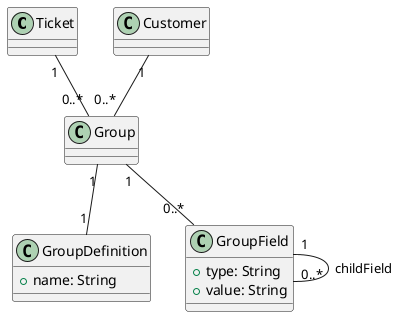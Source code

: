@startuml

class Ticket {
}

class GroupDefinition {
    + name: String
}

class Customer {
}

class GroupField {
    + type: String
    + value: String
}

class Group {
}

Ticket "1" -- "0..*" Group

Customer "1" -- "0..*" Group

Group "1" -- "0..*" GroupField

GroupField "1" -- "0..*" GroupField : childField

Group "1" -- "1" GroupDefinition

@enduml